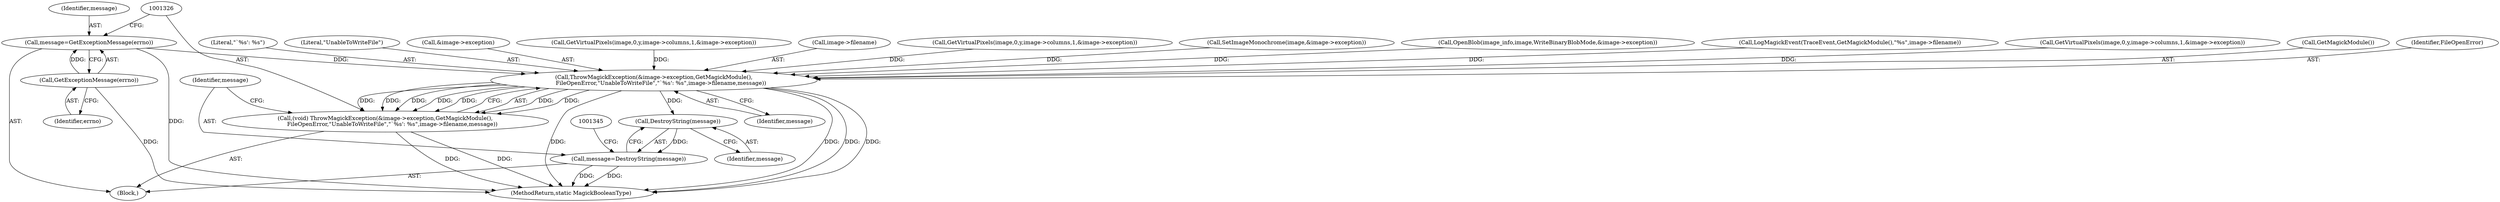 digraph "0_ImageMagick_560e6e512961008938aa1d1b9aab06347b1c8f9b@pointer" {
"1001321" [label="(Call,message=GetExceptionMessage(errno))"];
"1001323" [label="(Call,GetExceptionMessage(errno))"];
"1001327" [label="(Call,ThrowMagickException(&image->exception,GetMagickModule(),\n        FileOpenError,\"UnableToWriteFile\",\"`%s': %s\",image->filename,message))"];
"1001325" [label="(Call,(void) ThrowMagickException(&image->exception,GetMagickModule(),\n        FileOpenError,\"UnableToWriteFile\",\"`%s': %s\",image->filename,message))"];
"1001342" [label="(Call,DestroyString(message))"];
"1001340" [label="(Call,message=DestroyString(message))"];
"1001339" [label="(Identifier,message)"];
"1001335" [label="(Literal,\"`%s': %s\")"];
"1001334" [label="(Literal,\"UnableToWriteFile\")"];
"1001328" [label="(Call,&image->exception)"];
"1001062" [label="(Call,GetVirtualPixels(image,0,y,image->columns,1,&image->exception))"];
"1001341" [label="(Identifier,message)"];
"1001319" [label="(Block,)"];
"1001343" [label="(Identifier,message)"];
"1001336" [label="(Call,image->filename)"];
"1000959" [label="(Call,GetVirtualPixels(image,0,y,image->columns,1,&image->exception))"];
"1001321" [label="(Call,message=GetExceptionMessage(errno))"];
"1000303" [label="(Call,SetImageMonochrome(image,&image->exception))"];
"1001340" [label="(Call,message=DestroyString(message))"];
"1000168" [label="(Call,OpenBlob(image_info,image,WriteBinaryBlobMode,&image->exception))"];
"1001324" [label="(Identifier,errno)"];
"1000159" [label="(Call,LogMagickEvent(TraceEvent,GetMagickModule(),\"%s\",image->filename))"];
"1001322" [label="(Identifier,message)"];
"1001323" [label="(Call,GetExceptionMessage(errno))"];
"1000770" [label="(Call,GetVirtualPixels(image,0,y,image->columns,1,&image->exception))"];
"1001342" [label="(Call,DestroyString(message))"];
"1001325" [label="(Call,(void) ThrowMagickException(&image->exception,GetMagickModule(),\n        FileOpenError,\"UnableToWriteFile\",\"`%s': %s\",image->filename,message))"];
"1001327" [label="(Call,ThrowMagickException(&image->exception,GetMagickModule(),\n        FileOpenError,\"UnableToWriteFile\",\"`%s': %s\",image->filename,message))"];
"1001350" [label="(MethodReturn,static MagickBooleanType)"];
"1001332" [label="(Call,GetMagickModule())"];
"1001333" [label="(Identifier,FileOpenError)"];
"1001321" -> "1001319"  [label="AST: "];
"1001321" -> "1001323"  [label="CFG: "];
"1001322" -> "1001321"  [label="AST: "];
"1001323" -> "1001321"  [label="AST: "];
"1001326" -> "1001321"  [label="CFG: "];
"1001321" -> "1001350"  [label="DDG: "];
"1001323" -> "1001321"  [label="DDG: "];
"1001321" -> "1001327"  [label="DDG: "];
"1001323" -> "1001324"  [label="CFG: "];
"1001324" -> "1001323"  [label="AST: "];
"1001323" -> "1001350"  [label="DDG: "];
"1001327" -> "1001325"  [label="AST: "];
"1001327" -> "1001339"  [label="CFG: "];
"1001328" -> "1001327"  [label="AST: "];
"1001332" -> "1001327"  [label="AST: "];
"1001333" -> "1001327"  [label="AST: "];
"1001334" -> "1001327"  [label="AST: "];
"1001335" -> "1001327"  [label="AST: "];
"1001336" -> "1001327"  [label="AST: "];
"1001339" -> "1001327"  [label="AST: "];
"1001325" -> "1001327"  [label="CFG: "];
"1001327" -> "1001350"  [label="DDG: "];
"1001327" -> "1001350"  [label="DDG: "];
"1001327" -> "1001350"  [label="DDG: "];
"1001327" -> "1001350"  [label="DDG: "];
"1001327" -> "1001325"  [label="DDG: "];
"1001327" -> "1001325"  [label="DDG: "];
"1001327" -> "1001325"  [label="DDG: "];
"1001327" -> "1001325"  [label="DDG: "];
"1001327" -> "1001325"  [label="DDG: "];
"1001327" -> "1001325"  [label="DDG: "];
"1001327" -> "1001325"  [label="DDG: "];
"1000168" -> "1001327"  [label="DDG: "];
"1000303" -> "1001327"  [label="DDG: "];
"1000959" -> "1001327"  [label="DDG: "];
"1001062" -> "1001327"  [label="DDG: "];
"1000770" -> "1001327"  [label="DDG: "];
"1000159" -> "1001327"  [label="DDG: "];
"1001327" -> "1001342"  [label="DDG: "];
"1001325" -> "1001319"  [label="AST: "];
"1001326" -> "1001325"  [label="AST: "];
"1001341" -> "1001325"  [label="CFG: "];
"1001325" -> "1001350"  [label="DDG: "];
"1001325" -> "1001350"  [label="DDG: "];
"1001342" -> "1001340"  [label="AST: "];
"1001342" -> "1001343"  [label="CFG: "];
"1001343" -> "1001342"  [label="AST: "];
"1001340" -> "1001342"  [label="CFG: "];
"1001342" -> "1001340"  [label="DDG: "];
"1001340" -> "1001319"  [label="AST: "];
"1001341" -> "1001340"  [label="AST: "];
"1001345" -> "1001340"  [label="CFG: "];
"1001340" -> "1001350"  [label="DDG: "];
"1001340" -> "1001350"  [label="DDG: "];
}
